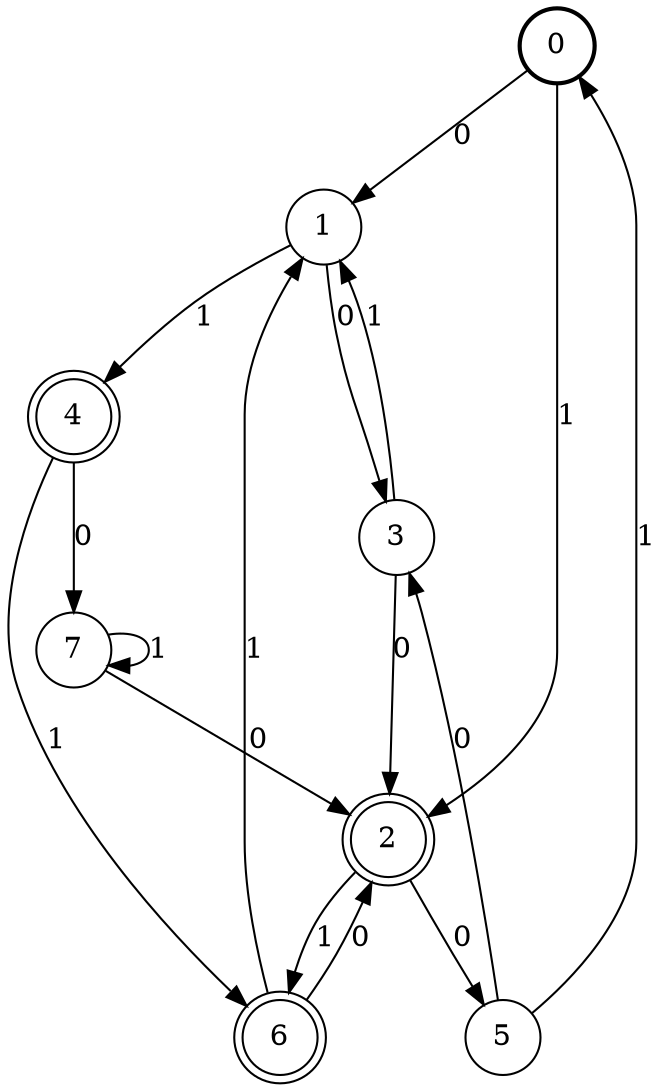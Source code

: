 digraph Automat {
    node [shape = circle];
    0 [style = "bold"];
    0 -> 1 [label = "0"];
    0 -> 2 [label = "1"];
    1 -> 3 [label = "0"];
    1 -> 4 [label = "1"];
    2 [peripheries=2]
    2 -> 5 [label = "0"];
    2 -> 6 [label = "1"];
    3 -> 2 [label = "0"];
    3 -> 1 [label = "1"];
    4 [peripheries=2]
    4 -> 7 [label = "0"];
    4 -> 6 [label = "1"];
    5 -> 3 [label = "0"];
    5 -> 0 [label = "1"];
    6 [peripheries=2]
    6 -> 2 [label = "0"];
    6 -> 1 [label = "1"];
    7 -> 2 [label = "0"];
    7 -> 7 [label = "1"];
}
